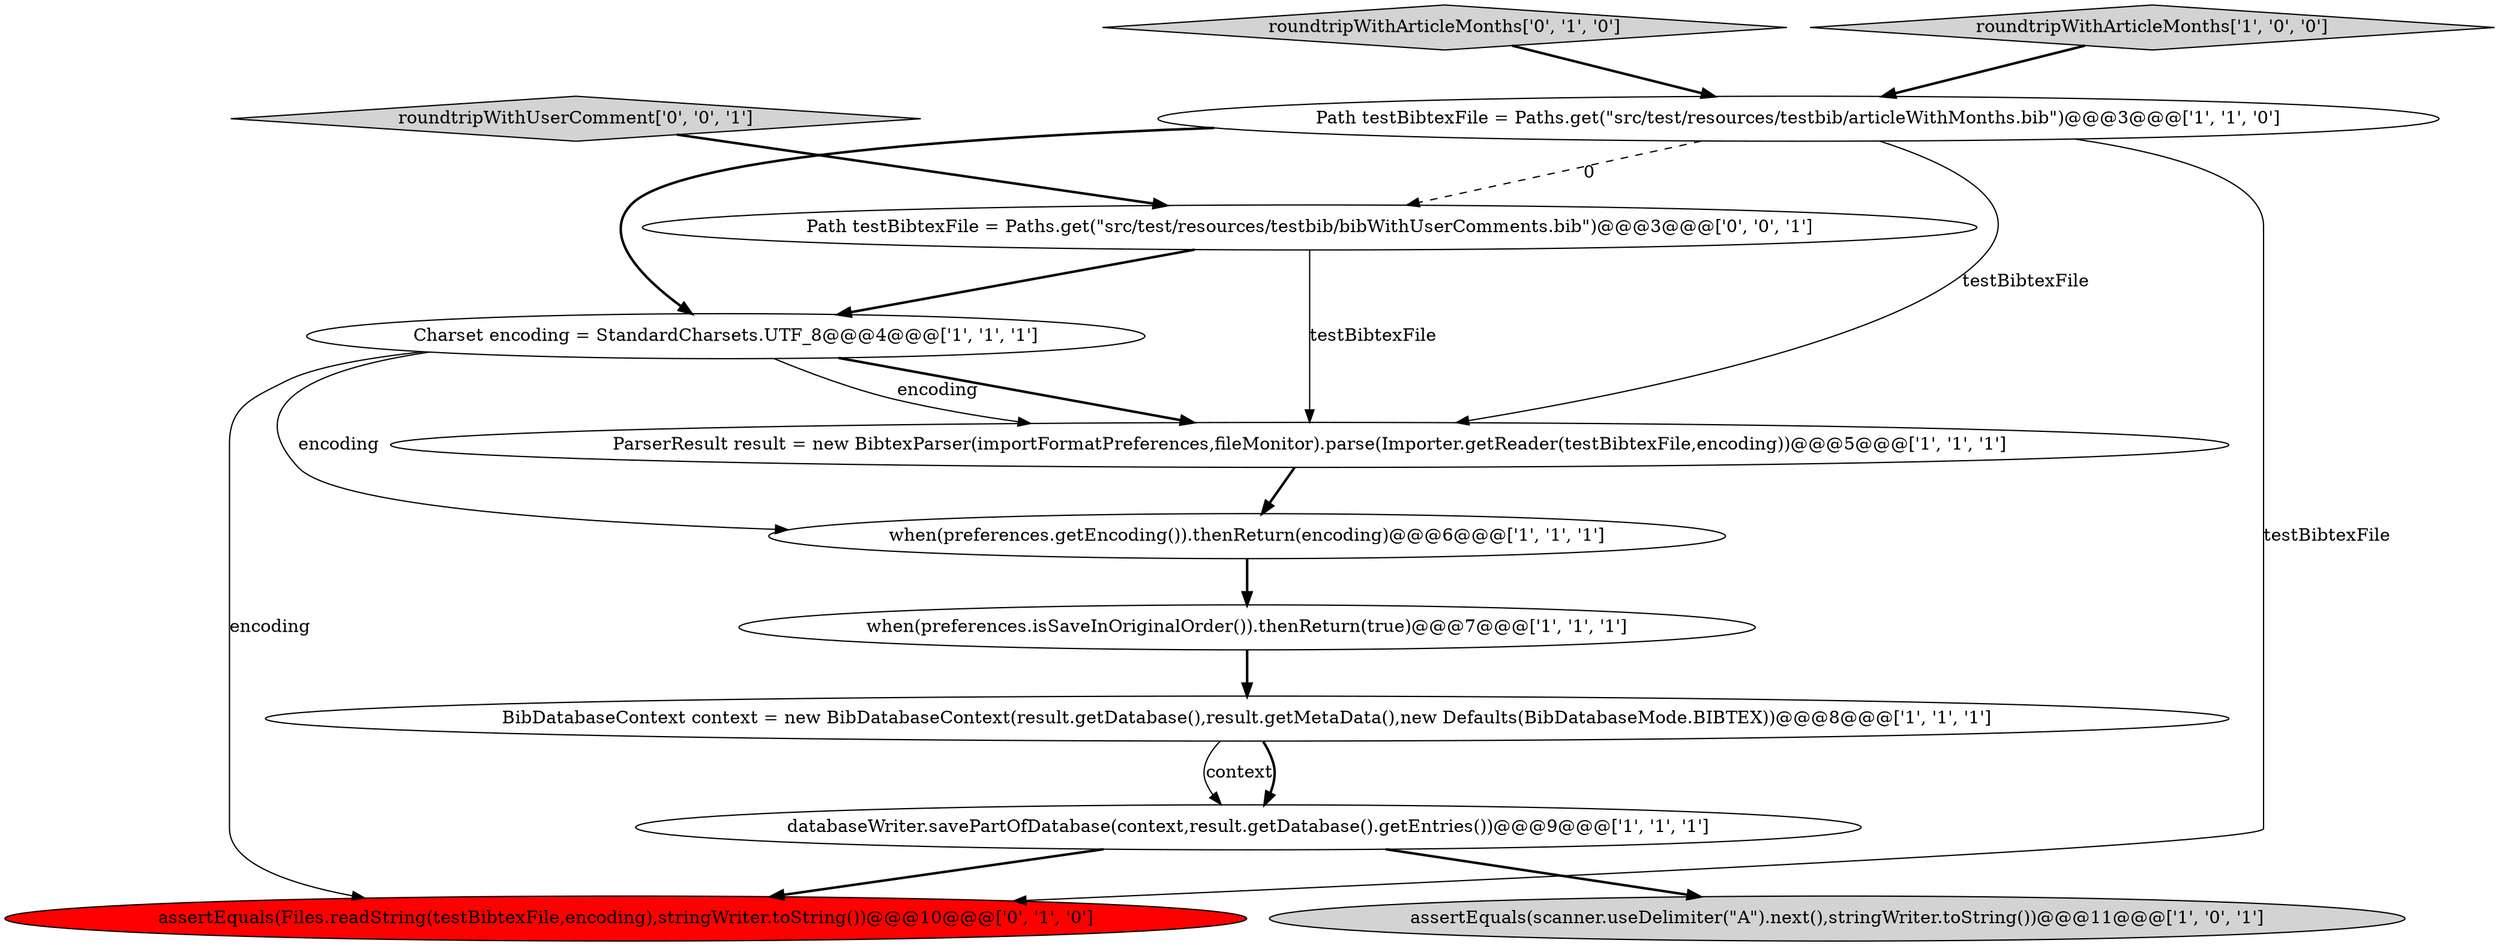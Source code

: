 digraph {
12 [style = filled, label = "roundtripWithUserComment['0', '0', '1']", fillcolor = lightgray, shape = diamond image = "AAA0AAABBB3BBB"];
10 [style = filled, label = "roundtripWithArticleMonths['0', '1', '0']", fillcolor = lightgray, shape = diamond image = "AAA0AAABBB2BBB"];
2 [style = filled, label = "BibDatabaseContext context = new BibDatabaseContext(result.getDatabase(),result.getMetaData(),new Defaults(BibDatabaseMode.BIBTEX))@@@8@@@['1', '1', '1']", fillcolor = white, shape = ellipse image = "AAA0AAABBB1BBB"];
11 [style = filled, label = "Path testBibtexFile = Paths.get(\"src/test/resources/testbib/bibWithUserComments.bib\")@@@3@@@['0', '0', '1']", fillcolor = white, shape = ellipse image = "AAA0AAABBB3BBB"];
8 [style = filled, label = "Charset encoding = StandardCharsets.UTF_8@@@4@@@['1', '1', '1']", fillcolor = white, shape = ellipse image = "AAA0AAABBB1BBB"];
9 [style = filled, label = "assertEquals(Files.readString(testBibtexFile,encoding),stringWriter.toString())@@@10@@@['0', '1', '0']", fillcolor = red, shape = ellipse image = "AAA1AAABBB2BBB"];
4 [style = filled, label = "when(preferences.getEncoding()).thenReturn(encoding)@@@6@@@['1', '1', '1']", fillcolor = white, shape = ellipse image = "AAA0AAABBB1BBB"];
0 [style = filled, label = "ParserResult result = new BibtexParser(importFormatPreferences,fileMonitor).parse(Importer.getReader(testBibtexFile,encoding))@@@5@@@['1', '1', '1']", fillcolor = white, shape = ellipse image = "AAA0AAABBB1BBB"];
6 [style = filled, label = "assertEquals(scanner.useDelimiter(\"\A\").next(),stringWriter.toString())@@@11@@@['1', '0', '1']", fillcolor = lightgray, shape = ellipse image = "AAA0AAABBB1BBB"];
3 [style = filled, label = "Path testBibtexFile = Paths.get(\"src/test/resources/testbib/articleWithMonths.bib\")@@@3@@@['1', '1', '0']", fillcolor = white, shape = ellipse image = "AAA0AAABBB1BBB"];
1 [style = filled, label = "databaseWriter.savePartOfDatabase(context,result.getDatabase().getEntries())@@@9@@@['1', '1', '1']", fillcolor = white, shape = ellipse image = "AAA0AAABBB1BBB"];
5 [style = filled, label = "when(preferences.isSaveInOriginalOrder()).thenReturn(true)@@@7@@@['1', '1', '1']", fillcolor = white, shape = ellipse image = "AAA0AAABBB1BBB"];
7 [style = filled, label = "roundtripWithArticleMonths['1', '0', '0']", fillcolor = lightgray, shape = diamond image = "AAA0AAABBB1BBB"];
8->0 [style = bold, label=""];
11->8 [style = bold, label=""];
2->1 [style = solid, label="context"];
10->3 [style = bold, label=""];
5->2 [style = bold, label=""];
8->9 [style = solid, label="encoding"];
1->6 [style = bold, label=""];
3->0 [style = solid, label="testBibtexFile"];
3->9 [style = solid, label="testBibtexFile"];
11->0 [style = solid, label="testBibtexFile"];
3->11 [style = dashed, label="0"];
8->4 [style = solid, label="encoding"];
0->4 [style = bold, label=""];
8->0 [style = solid, label="encoding"];
4->5 [style = bold, label=""];
3->8 [style = bold, label=""];
2->1 [style = bold, label=""];
7->3 [style = bold, label=""];
1->9 [style = bold, label=""];
12->11 [style = bold, label=""];
}
